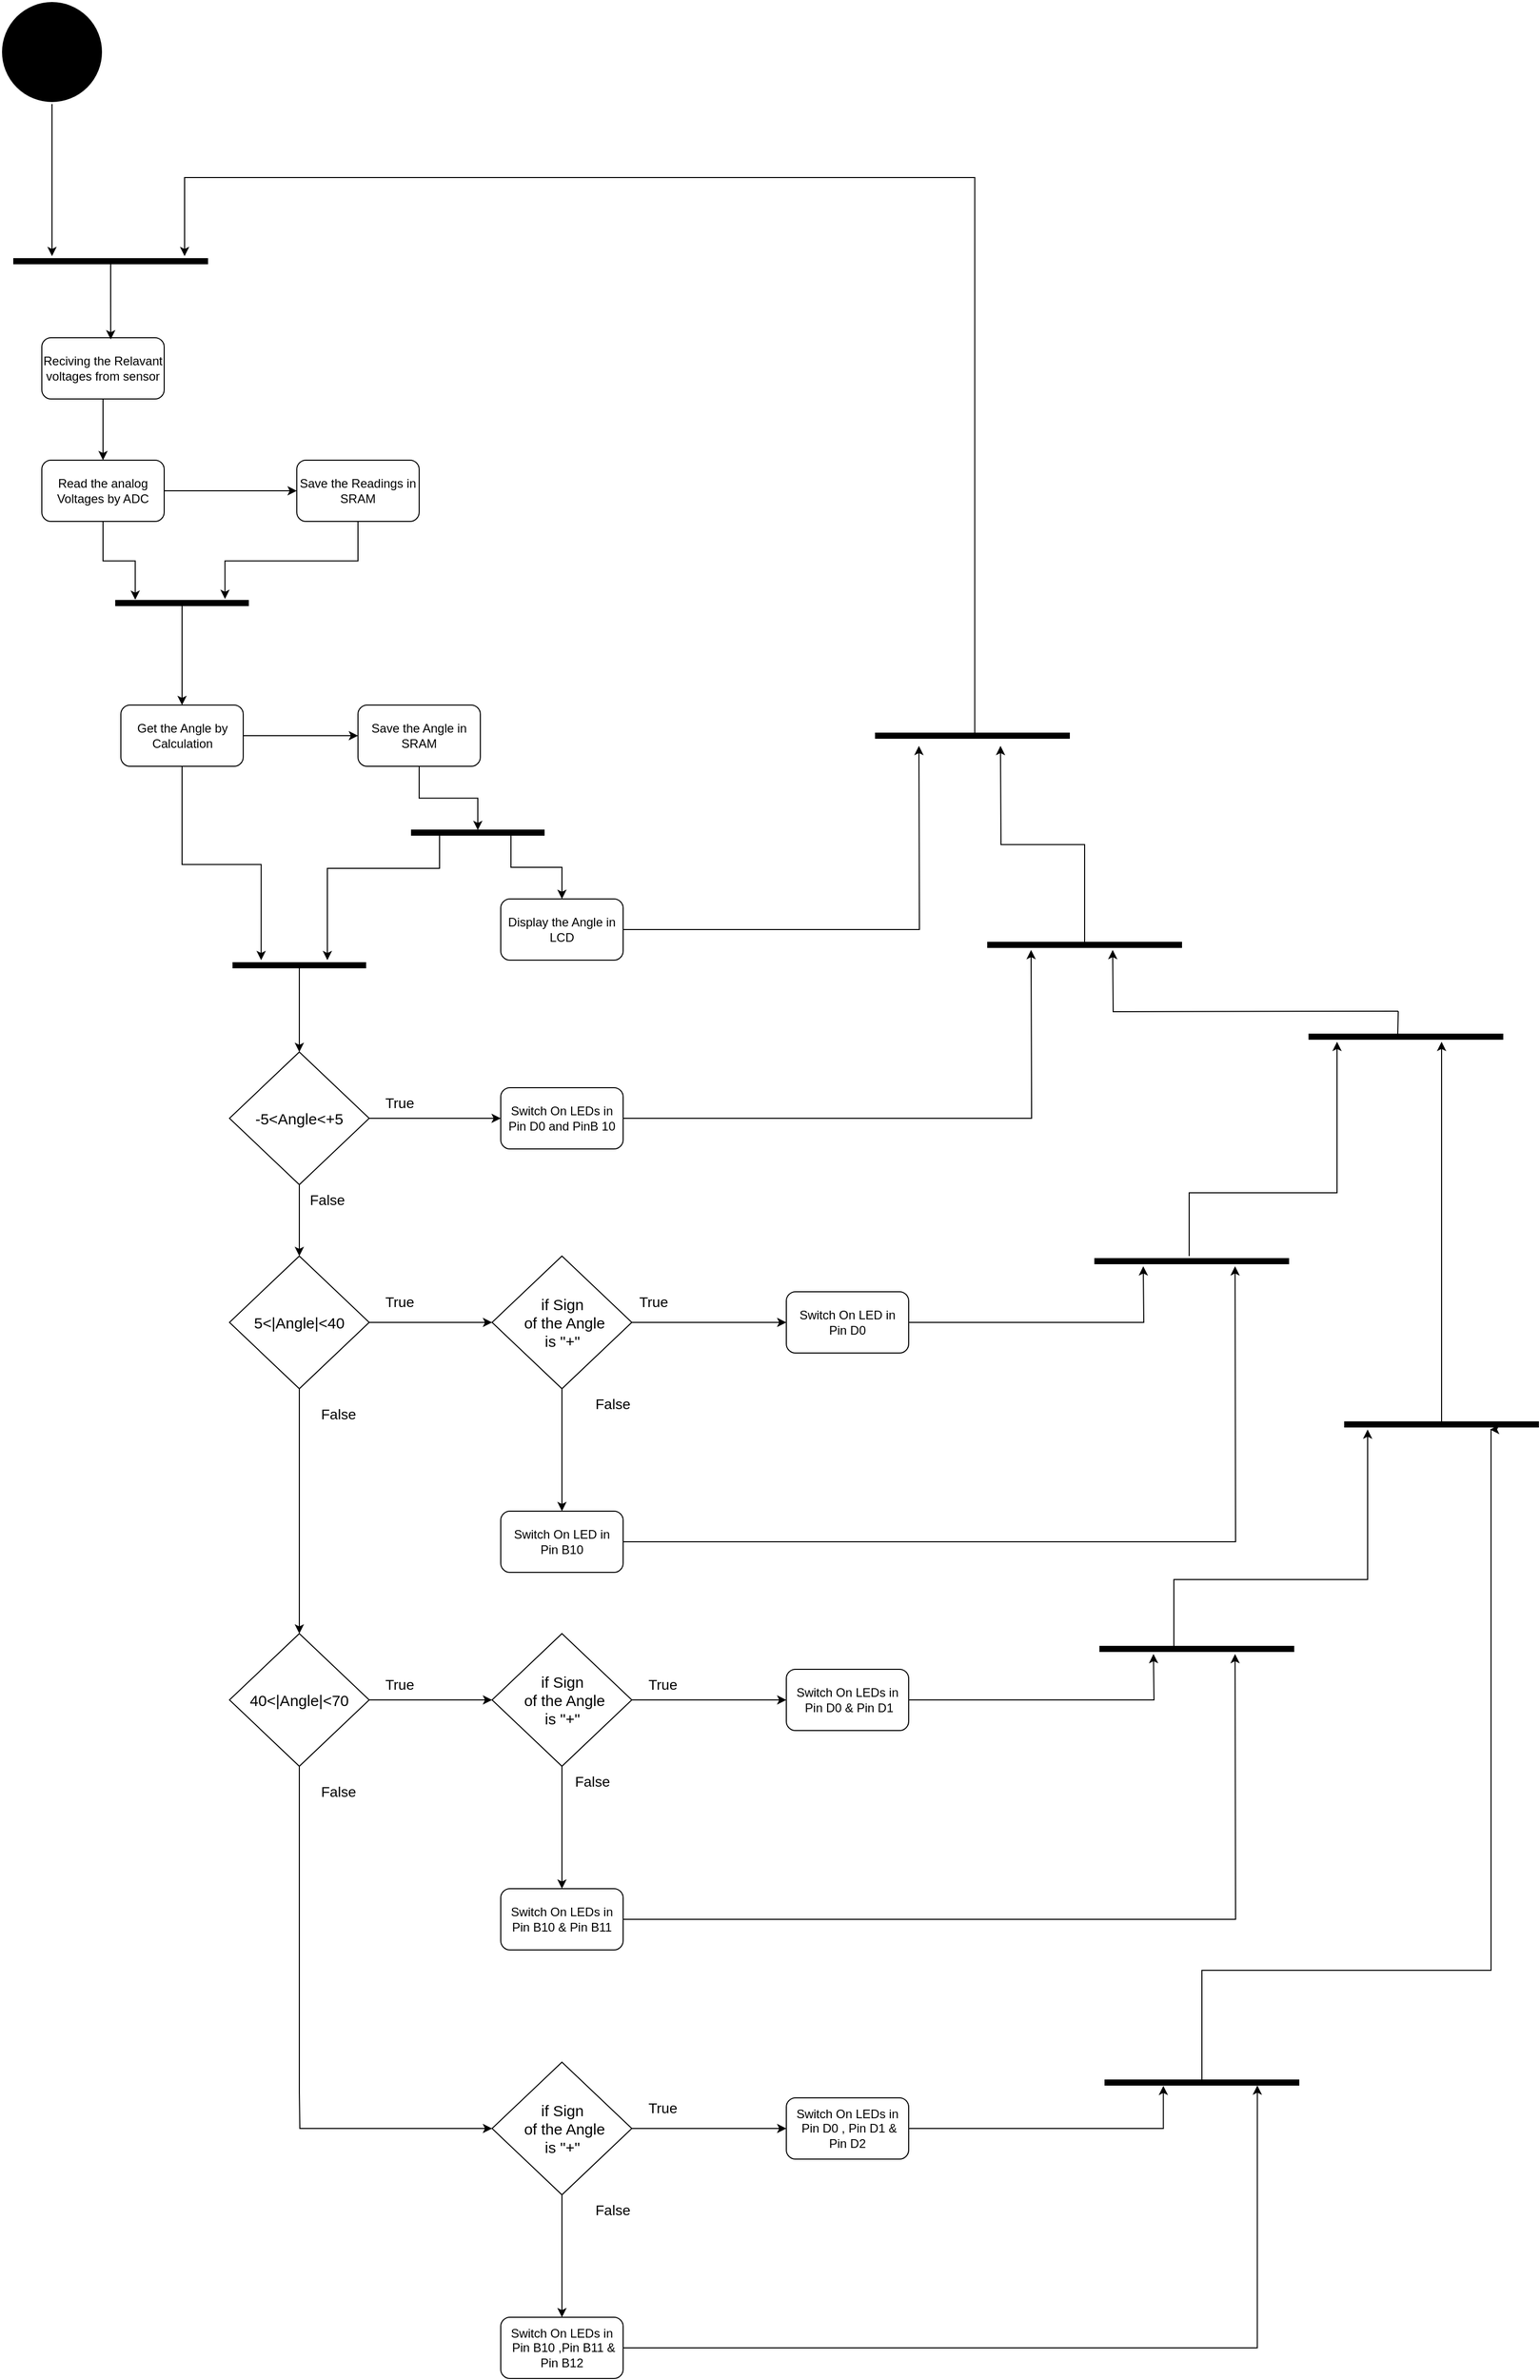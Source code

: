 <mxfile version="22.1.16" type="device">
  <diagram name="Page-1" id="--YLNqB3qI4TCeaFtrOx">
    <mxGraphModel dx="875" dy="1542" grid="1" gridSize="10" guides="1" tooltips="1" connect="1" arrows="1" fold="1" page="1" pageScale="1" pageWidth="850" pageHeight="1100" math="0" shadow="0">
      <root>
        <mxCell id="0" />
        <mxCell id="1" parent="0" />
        <mxCell id="v2P0E8yoznaXXu9y6qvT-101" style="edgeStyle=orthogonalEdgeStyle;rounded=0;orthogonalLoop=1;jettySize=auto;html=1;" edge="1" parent="1" source="v2P0E8yoznaXXu9y6qvT-1">
          <mxGeometry relative="1" as="geometry">
            <mxPoint x="370" y="90" as="targetPoint" />
          </mxGeometry>
        </mxCell>
        <mxCell id="v2P0E8yoznaXXu9y6qvT-1" value="" style="strokeWidth=2;html=1;shape=mxgraph.flowchart.start_2;whiteSpace=wrap;strokeColor=#FFFFFF;fillColor=#000000;" vertex="1" parent="1">
          <mxGeometry x="320" y="-160" width="100" height="100" as="geometry" />
        </mxCell>
        <mxCell id="v2P0E8yoznaXXu9y6qvT-5" style="edgeStyle=orthogonalEdgeStyle;rounded=0;orthogonalLoop=1;jettySize=auto;html=1;exitX=0.5;exitY=1;exitDx=0;exitDy=0;entryX=0.5;entryY=0;entryDx=0;entryDy=0;" edge="1" parent="1" source="v2P0E8yoznaXXu9y6qvT-2" target="v2P0E8yoznaXXu9y6qvT-4">
          <mxGeometry relative="1" as="geometry" />
        </mxCell>
        <mxCell id="v2P0E8yoznaXXu9y6qvT-2" value="Reciving the Relavant voltages from sensor" style="rounded=1;whiteSpace=wrap;html=1;" vertex="1" parent="1">
          <mxGeometry x="360" y="170" width="120" height="60" as="geometry" />
        </mxCell>
        <mxCell id="v2P0E8yoznaXXu9y6qvT-11" style="edgeStyle=orthogonalEdgeStyle;rounded=0;orthogonalLoop=1;jettySize=auto;html=1;exitX=1;exitY=0.5;exitDx=0;exitDy=0;entryX=0;entryY=0.5;entryDx=0;entryDy=0;" edge="1" parent="1" source="v2P0E8yoznaXXu9y6qvT-4" target="v2P0E8yoznaXXu9y6qvT-10">
          <mxGeometry relative="1" as="geometry" />
        </mxCell>
        <mxCell id="v2P0E8yoznaXXu9y6qvT-4" value="Read the analog Voltages by ADC" style="rounded=1;whiteSpace=wrap;html=1;" vertex="1" parent="1">
          <mxGeometry x="360" y="290" width="120" height="60" as="geometry" />
        </mxCell>
        <mxCell id="v2P0E8yoznaXXu9y6qvT-20" value="" style="edgeStyle=orthogonalEdgeStyle;rounded=0;orthogonalLoop=1;jettySize=auto;html=1;" edge="1" parent="1" source="v2P0E8yoznaXXu9y6qvT-6" target="v2P0E8yoznaXXu9y6qvT-8">
          <mxGeometry relative="1" as="geometry" />
        </mxCell>
        <mxCell id="v2P0E8yoznaXXu9y6qvT-6" value="Get the Angle by Calculation" style="rounded=1;whiteSpace=wrap;html=1;" vertex="1" parent="1">
          <mxGeometry x="437.5" y="530" width="120" height="60" as="geometry" />
        </mxCell>
        <mxCell id="v2P0E8yoznaXXu9y6qvT-25" value="" style="edgeStyle=orthogonalEdgeStyle;rounded=0;orthogonalLoop=1;jettySize=auto;html=1;" edge="1" parent="1" source="v2P0E8yoznaXXu9y6qvT-8" target="v2P0E8yoznaXXu9y6qvT-24">
          <mxGeometry relative="1" as="geometry" />
        </mxCell>
        <mxCell id="v2P0E8yoznaXXu9y6qvT-8" value="Save the Angle in SRAM" style="rounded=1;whiteSpace=wrap;html=1;" vertex="1" parent="1">
          <mxGeometry x="670" y="530" width="120" height="60" as="geometry" />
        </mxCell>
        <mxCell id="v2P0E8yoznaXXu9y6qvT-10" value="Save the Readings in SRAM" style="rounded=1;whiteSpace=wrap;html=1;" vertex="1" parent="1">
          <mxGeometry x="610" y="290" width="120" height="60" as="geometry" />
        </mxCell>
        <mxCell id="v2P0E8yoznaXXu9y6qvT-19" value="" style="edgeStyle=orthogonalEdgeStyle;rounded=0;orthogonalLoop=1;jettySize=auto;html=1;" edge="1" parent="1" source="v2P0E8yoznaXXu9y6qvT-12" target="v2P0E8yoznaXXu9y6qvT-6">
          <mxGeometry relative="1" as="geometry" />
        </mxCell>
        <mxCell id="v2P0E8yoznaXXu9y6qvT-12" value="" style="html=1;points=[];perimeter=orthogonalPerimeter;fillColor=strokeColor;rotation=90;" vertex="1" parent="1">
          <mxGeometry x="495" y="365" width="5" height="130" as="geometry" />
        </mxCell>
        <mxCell id="v2P0E8yoznaXXu9y6qvT-14" style="edgeStyle=orthogonalEdgeStyle;rounded=0;orthogonalLoop=1;jettySize=auto;html=1;exitX=0.5;exitY=1;exitDx=0;exitDy=0;entryX=-0.14;entryY=0.853;entryDx=0;entryDy=0;entryPerimeter=0;" edge="1" parent="1" source="v2P0E8yoznaXXu9y6qvT-4" target="v2P0E8yoznaXXu9y6qvT-12">
          <mxGeometry relative="1" as="geometry" />
        </mxCell>
        <mxCell id="v2P0E8yoznaXXu9y6qvT-17" style="edgeStyle=orthogonalEdgeStyle;rounded=0;orthogonalLoop=1;jettySize=auto;html=1;exitX=0.5;exitY=1;exitDx=0;exitDy=0;entryX=-0.3;entryY=0.176;entryDx=0;entryDy=0;entryPerimeter=0;" edge="1" parent="1" source="v2P0E8yoznaXXu9y6qvT-10" target="v2P0E8yoznaXXu9y6qvT-12">
          <mxGeometry relative="1" as="geometry" />
        </mxCell>
        <mxCell id="v2P0E8yoznaXXu9y6qvT-32" value="" style="edgeStyle=orthogonalEdgeStyle;rounded=0;orthogonalLoop=1;jettySize=auto;html=1;" edge="1" parent="1" source="v2P0E8yoznaXXu9y6qvT-21" target="v2P0E8yoznaXXu9y6qvT-31">
          <mxGeometry relative="1" as="geometry" />
        </mxCell>
        <mxCell id="v2P0E8yoznaXXu9y6qvT-21" value="" style="html=1;points=[];perimeter=orthogonalPerimeter;fillColor=strokeColor;rotation=90;" vertex="1" parent="1">
          <mxGeometry x="610" y="720" width="5" height="130" as="geometry" />
        </mxCell>
        <mxCell id="v2P0E8yoznaXXu9y6qvT-22" style="edgeStyle=orthogonalEdgeStyle;rounded=0;orthogonalLoop=1;jettySize=auto;html=1;exitX=0.5;exitY=1;exitDx=0;exitDy=0;entryX=-0.5;entryY=0.788;entryDx=0;entryDy=0;entryPerimeter=0;" edge="1" parent="1" source="v2P0E8yoznaXXu9y6qvT-6" target="v2P0E8yoznaXXu9y6qvT-21">
          <mxGeometry relative="1" as="geometry" />
        </mxCell>
        <mxCell id="v2P0E8yoznaXXu9y6qvT-27" value="" style="edgeStyle=orthogonalEdgeStyle;rounded=0;orthogonalLoop=1;jettySize=auto;html=1;" edge="1" parent="1" source="v2P0E8yoznaXXu9y6qvT-24">
          <mxGeometry relative="1" as="geometry">
            <mxPoint x="640" y="780" as="targetPoint" />
            <Array as="points">
              <mxPoint x="750" y="655" />
              <mxPoint x="750" y="690" />
              <mxPoint x="640" y="690" />
            </Array>
          </mxGeometry>
        </mxCell>
        <mxCell id="v2P0E8yoznaXXu9y6qvT-30" value="" style="edgeStyle=orthogonalEdgeStyle;rounded=0;orthogonalLoop=1;jettySize=auto;html=1;" edge="1" parent="1" source="v2P0E8yoznaXXu9y6qvT-24" target="v2P0E8yoznaXXu9y6qvT-28">
          <mxGeometry relative="1" as="geometry">
            <Array as="points">
              <mxPoint x="820" y="689" />
              <mxPoint x="870" y="689" />
            </Array>
          </mxGeometry>
        </mxCell>
        <mxCell id="v2P0E8yoznaXXu9y6qvT-24" value="" style="html=1;points=[];perimeter=orthogonalPerimeter;fillColor=strokeColor;rotation=90;" vertex="1" parent="1">
          <mxGeometry x="785" y="590" width="5" height="130" as="geometry" />
        </mxCell>
        <mxCell id="v2P0E8yoznaXXu9y6qvT-97" style="edgeStyle=orthogonalEdgeStyle;rounded=0;orthogonalLoop=1;jettySize=auto;html=1;exitX=1;exitY=0.5;exitDx=0;exitDy=0;" edge="1" parent="1" source="v2P0E8yoznaXXu9y6qvT-28">
          <mxGeometry relative="1" as="geometry">
            <mxPoint x="1220" y="570" as="targetPoint" />
          </mxGeometry>
        </mxCell>
        <mxCell id="v2P0E8yoznaXXu9y6qvT-28" value="Display the Angle in LCD" style="rounded=1;whiteSpace=wrap;html=1;" vertex="1" parent="1">
          <mxGeometry x="810" y="720" width="120" height="60" as="geometry" />
        </mxCell>
        <mxCell id="v2P0E8yoznaXXu9y6qvT-34" style="edgeStyle=orthogonalEdgeStyle;rounded=0;orthogonalLoop=1;jettySize=auto;html=1;exitX=1;exitY=0.5;exitDx=0;exitDy=0;entryX=0;entryY=0.5;entryDx=0;entryDy=0;" edge="1" parent="1" source="v2P0E8yoznaXXu9y6qvT-31" target="v2P0E8yoznaXXu9y6qvT-33">
          <mxGeometry relative="1" as="geometry" />
        </mxCell>
        <mxCell id="v2P0E8yoznaXXu9y6qvT-37" value="" style="edgeStyle=orthogonalEdgeStyle;rounded=0;orthogonalLoop=1;jettySize=auto;html=1;" edge="1" parent="1" source="v2P0E8yoznaXXu9y6qvT-31" target="v2P0E8yoznaXXu9y6qvT-36">
          <mxGeometry relative="1" as="geometry" />
        </mxCell>
        <mxCell id="v2P0E8yoznaXXu9y6qvT-31" value="&lt;font style=&quot;font-size: 15px;&quot;&gt;-5&amp;lt;Angle&amp;lt;+5&lt;/font&gt;" style="rhombus;whiteSpace=wrap;html=1;" vertex="1" parent="1">
          <mxGeometry x="544" y="870" width="137" height="130" as="geometry" />
        </mxCell>
        <mxCell id="v2P0E8yoznaXXu9y6qvT-95" style="edgeStyle=orthogonalEdgeStyle;rounded=0;orthogonalLoop=1;jettySize=auto;html=1;exitX=1;exitY=0.5;exitDx=0;exitDy=0;" edge="1" parent="1" source="v2P0E8yoznaXXu9y6qvT-33">
          <mxGeometry relative="1" as="geometry">
            <mxPoint x="1330" y="770" as="targetPoint" />
          </mxGeometry>
        </mxCell>
        <mxCell id="v2P0E8yoznaXXu9y6qvT-33" value="Switch On LEDs in Pin D0 and PinB 10" style="rounded=1;whiteSpace=wrap;html=1;" vertex="1" parent="1">
          <mxGeometry x="810" y="905" width="120" height="60" as="geometry" />
        </mxCell>
        <mxCell id="v2P0E8yoznaXXu9y6qvT-35" value="&lt;font style=&quot;font-size: 14px;&quot;&gt;True&lt;/font&gt;" style="text;html=1;strokeColor=none;fillColor=none;align=center;verticalAlign=middle;whiteSpace=wrap;rounded=0;" vertex="1" parent="1">
          <mxGeometry x="681" y="905" width="60" height="30" as="geometry" />
        </mxCell>
        <mxCell id="v2P0E8yoznaXXu9y6qvT-41" style="edgeStyle=orthogonalEdgeStyle;rounded=0;orthogonalLoop=1;jettySize=auto;html=1;exitX=1;exitY=0.5;exitDx=0;exitDy=0;entryX=0;entryY=0.5;entryDx=0;entryDy=0;" edge="1" parent="1" source="v2P0E8yoznaXXu9y6qvT-36" target="v2P0E8yoznaXXu9y6qvT-40">
          <mxGeometry relative="1" as="geometry" />
        </mxCell>
        <mxCell id="v2P0E8yoznaXXu9y6qvT-52" style="edgeStyle=orthogonalEdgeStyle;rounded=0;orthogonalLoop=1;jettySize=auto;html=1;exitX=0.5;exitY=1;exitDx=0;exitDy=0;entryX=0.5;entryY=0;entryDx=0;entryDy=0;" edge="1" parent="1" source="v2P0E8yoznaXXu9y6qvT-36" target="v2P0E8yoznaXXu9y6qvT-46">
          <mxGeometry relative="1" as="geometry" />
        </mxCell>
        <mxCell id="v2P0E8yoznaXXu9y6qvT-36" value="&lt;font style=&quot;font-size: 15px;&quot;&gt;5&amp;lt;|Angle|&amp;lt;40&lt;/font&gt;" style="rhombus;whiteSpace=wrap;html=1;" vertex="1" parent="1">
          <mxGeometry x="544" y="1070" width="137" height="130" as="geometry" />
        </mxCell>
        <mxCell id="v2P0E8yoznaXXu9y6qvT-38" value="&lt;font style=&quot;font-size: 14px;&quot;&gt;False&lt;/font&gt;" style="text;html=1;strokeColor=none;fillColor=none;align=center;verticalAlign=middle;whiteSpace=wrap;rounded=0;" vertex="1" parent="1">
          <mxGeometry x="610" y="1000" width="60" height="30" as="geometry" />
        </mxCell>
        <mxCell id="v2P0E8yoznaXXu9y6qvT-82" style="edgeStyle=orthogonalEdgeStyle;rounded=0;orthogonalLoop=1;jettySize=auto;html=1;exitX=1;exitY=0.5;exitDx=0;exitDy=0;" edge="1" parent="1" source="v2P0E8yoznaXXu9y6qvT-39">
          <mxGeometry relative="1" as="geometry">
            <mxPoint x="1440" y="1080" as="targetPoint" />
          </mxGeometry>
        </mxCell>
        <mxCell id="v2P0E8yoznaXXu9y6qvT-39" value="Switch On LED in&lt;br&gt;&amp;nbsp;Pin D0&amp;nbsp;" style="rounded=1;whiteSpace=wrap;html=1;" vertex="1" parent="1">
          <mxGeometry x="1090" y="1105" width="120" height="60" as="geometry" />
        </mxCell>
        <mxCell id="v2P0E8yoznaXXu9y6qvT-42" style="edgeStyle=orthogonalEdgeStyle;rounded=0;orthogonalLoop=1;jettySize=auto;html=1;exitX=1;exitY=0.5;exitDx=0;exitDy=0;entryX=0;entryY=0.5;entryDx=0;entryDy=0;" edge="1" parent="1" source="v2P0E8yoznaXXu9y6qvT-40" target="v2P0E8yoznaXXu9y6qvT-39">
          <mxGeometry relative="1" as="geometry" />
        </mxCell>
        <mxCell id="v2P0E8yoznaXXu9y6qvT-44" style="edgeStyle=orthogonalEdgeStyle;rounded=0;orthogonalLoop=1;jettySize=auto;html=1;exitX=0.5;exitY=1;exitDx=0;exitDy=0;entryX=0.5;entryY=0;entryDx=0;entryDy=0;" edge="1" parent="1" source="v2P0E8yoznaXXu9y6qvT-40" target="v2P0E8yoznaXXu9y6qvT-43">
          <mxGeometry relative="1" as="geometry" />
        </mxCell>
        <mxCell id="v2P0E8yoznaXXu9y6qvT-40" value="&lt;font style=&quot;font-size: 15px;&quot;&gt;if Sign&lt;br&gt;&amp;nbsp;of the Angle &lt;br&gt;is &quot;+&quot;&lt;/font&gt;" style="rhombus;whiteSpace=wrap;html=1;" vertex="1" parent="1">
          <mxGeometry x="801.5" y="1070" width="137" height="130" as="geometry" />
        </mxCell>
        <mxCell id="v2P0E8yoznaXXu9y6qvT-83" style="edgeStyle=orthogonalEdgeStyle;rounded=0;orthogonalLoop=1;jettySize=auto;html=1;exitX=1;exitY=0.5;exitDx=0;exitDy=0;" edge="1" parent="1" source="v2P0E8yoznaXXu9y6qvT-43">
          <mxGeometry relative="1" as="geometry">
            <mxPoint x="1530" y="1080" as="targetPoint" />
          </mxGeometry>
        </mxCell>
        <mxCell id="v2P0E8yoznaXXu9y6qvT-43" value="Switch On LED in&lt;br&gt;&amp;nbsp;Pin B10&amp;nbsp;" style="rounded=1;whiteSpace=wrap;html=1;" vertex="1" parent="1">
          <mxGeometry x="810" y="1320" width="120" height="60" as="geometry" />
        </mxCell>
        <mxCell id="v2P0E8yoznaXXu9y6qvT-45" style="edgeStyle=orthogonalEdgeStyle;rounded=0;orthogonalLoop=1;jettySize=auto;html=1;exitX=1;exitY=0.5;exitDx=0;exitDy=0;entryX=0;entryY=0.5;entryDx=0;entryDy=0;" edge="1" parent="1" source="v2P0E8yoznaXXu9y6qvT-46" target="v2P0E8yoznaXXu9y6qvT-49">
          <mxGeometry relative="1" as="geometry" />
        </mxCell>
        <mxCell id="v2P0E8yoznaXXu9y6qvT-66" style="edgeStyle=orthogonalEdgeStyle;rounded=0;orthogonalLoop=1;jettySize=auto;html=1;exitX=0.5;exitY=1;exitDx=0;exitDy=0;entryX=0;entryY=0.5;entryDx=0;entryDy=0;" edge="1" parent="1" source="v2P0E8yoznaXXu9y6qvT-46" target="v2P0E8yoznaXXu9y6qvT-60">
          <mxGeometry relative="1" as="geometry">
            <mxPoint x="710" y="1930" as="targetPoint" />
            <Array as="points">
              <mxPoint x="613" y="1890" />
              <mxPoint x="613" y="1890" />
              <mxPoint x="613" y="1925" />
            </Array>
          </mxGeometry>
        </mxCell>
        <mxCell id="v2P0E8yoznaXXu9y6qvT-46" value="&lt;font style=&quot;font-size: 15px;&quot;&gt;40&amp;lt;|Angle|&amp;lt;70&lt;/font&gt;" style="rhombus;whiteSpace=wrap;html=1;" vertex="1" parent="1">
          <mxGeometry x="544" y="1440" width="137" height="130" as="geometry" />
        </mxCell>
        <mxCell id="v2P0E8yoznaXXu9y6qvT-47" style="edgeStyle=orthogonalEdgeStyle;rounded=0;orthogonalLoop=1;jettySize=auto;html=1;exitX=1;exitY=0.5;exitDx=0;exitDy=0;entryX=0;entryY=0.5;entryDx=0;entryDy=0;" edge="1" parent="1" source="v2P0E8yoznaXXu9y6qvT-49">
          <mxGeometry relative="1" as="geometry">
            <mxPoint x="1090" y="1505" as="targetPoint" />
          </mxGeometry>
        </mxCell>
        <mxCell id="v2P0E8yoznaXXu9y6qvT-48" style="edgeStyle=orthogonalEdgeStyle;rounded=0;orthogonalLoop=1;jettySize=auto;html=1;exitX=0.5;exitY=1;exitDx=0;exitDy=0;entryX=0.5;entryY=0;entryDx=0;entryDy=0;" edge="1" parent="1" source="v2P0E8yoznaXXu9y6qvT-49" target="v2P0E8yoznaXXu9y6qvT-50">
          <mxGeometry relative="1" as="geometry" />
        </mxCell>
        <mxCell id="v2P0E8yoznaXXu9y6qvT-49" value="&lt;font style=&quot;font-size: 15px;&quot;&gt;if Sign&lt;br&gt;&amp;nbsp;of the Angle &lt;br&gt;is &quot;+&quot;&lt;/font&gt;" style="rhombus;whiteSpace=wrap;html=1;" vertex="1" parent="1">
          <mxGeometry x="801.5" y="1440" width="137" height="130" as="geometry" />
        </mxCell>
        <mxCell id="v2P0E8yoznaXXu9y6qvT-79" style="edgeStyle=orthogonalEdgeStyle;rounded=0;orthogonalLoop=1;jettySize=auto;html=1;exitX=1;exitY=0.5;exitDx=0;exitDy=0;" edge="1" parent="1" source="v2P0E8yoznaXXu9y6qvT-50">
          <mxGeometry relative="1" as="geometry">
            <mxPoint x="1530" y="1460" as="targetPoint" />
          </mxGeometry>
        </mxCell>
        <mxCell id="v2P0E8yoznaXXu9y6qvT-50" value="Switch On LEDs in&lt;br&gt;&amp;nbsp;Pin B10 &amp;amp; Pin B11&amp;nbsp;" style="rounded=1;whiteSpace=wrap;html=1;" vertex="1" parent="1">
          <mxGeometry x="810" y="1690" width="120" height="60" as="geometry" />
        </mxCell>
        <mxCell id="v2P0E8yoznaXXu9y6qvT-78" style="edgeStyle=orthogonalEdgeStyle;rounded=0;orthogonalLoop=1;jettySize=auto;html=1;exitX=1;exitY=0.5;exitDx=0;exitDy=0;" edge="1" parent="1" source="v2P0E8yoznaXXu9y6qvT-51">
          <mxGeometry relative="1" as="geometry">
            <mxPoint x="1450" y="1460" as="targetPoint" />
          </mxGeometry>
        </mxCell>
        <mxCell id="v2P0E8yoznaXXu9y6qvT-51" value="Switch On LEDs in&lt;br&gt;&amp;nbsp;Pin D0 &amp;amp; Pin D1" style="rounded=1;whiteSpace=wrap;html=1;" vertex="1" parent="1">
          <mxGeometry x="1090" y="1475" width="120" height="60" as="geometry" />
        </mxCell>
        <mxCell id="v2P0E8yoznaXXu9y6qvT-53" value="&lt;font style=&quot;font-size: 14px;&quot;&gt;True&lt;/font&gt;" style="text;html=1;strokeColor=none;fillColor=none;align=center;verticalAlign=middle;whiteSpace=wrap;rounded=0;" vertex="1" parent="1">
          <mxGeometry x="681" y="1100" width="60" height="30" as="geometry" />
        </mxCell>
        <mxCell id="v2P0E8yoznaXXu9y6qvT-54" value="&lt;font style=&quot;font-size: 14px;&quot;&gt;False&lt;/font&gt;" style="text;html=1;strokeColor=none;fillColor=none;align=center;verticalAlign=middle;whiteSpace=wrap;rounded=0;" vertex="1" parent="1">
          <mxGeometry x="621" y="1210" width="60" height="30" as="geometry" />
        </mxCell>
        <mxCell id="v2P0E8yoznaXXu9y6qvT-55" value="&lt;font style=&quot;font-size: 14px;&quot;&gt;True&lt;/font&gt;" style="text;html=1;strokeColor=none;fillColor=none;align=center;verticalAlign=middle;whiteSpace=wrap;rounded=0;" vertex="1" parent="1">
          <mxGeometry x="681" y="1475" width="60" height="30" as="geometry" />
        </mxCell>
        <mxCell id="v2P0E8yoznaXXu9y6qvT-58" style="edgeStyle=orthogonalEdgeStyle;rounded=0;orthogonalLoop=1;jettySize=auto;html=1;exitX=1;exitY=0.5;exitDx=0;exitDy=0;entryX=0;entryY=0.5;entryDx=0;entryDy=0;" edge="1" parent="1" source="v2P0E8yoznaXXu9y6qvT-60">
          <mxGeometry relative="1" as="geometry">
            <mxPoint x="1090" y="1925" as="targetPoint" />
          </mxGeometry>
        </mxCell>
        <mxCell id="v2P0E8yoznaXXu9y6qvT-59" style="edgeStyle=orthogonalEdgeStyle;rounded=0;orthogonalLoop=1;jettySize=auto;html=1;exitX=0.5;exitY=1;exitDx=0;exitDy=0;entryX=0.5;entryY=0;entryDx=0;entryDy=0;" edge="1" parent="1" source="v2P0E8yoznaXXu9y6qvT-60" target="v2P0E8yoznaXXu9y6qvT-61">
          <mxGeometry relative="1" as="geometry" />
        </mxCell>
        <mxCell id="v2P0E8yoznaXXu9y6qvT-60" value="&lt;font style=&quot;font-size: 15px;&quot;&gt;if Sign&lt;br&gt;&amp;nbsp;of the Angle &lt;br&gt;is &quot;+&quot;&lt;/font&gt;" style="rhombus;whiteSpace=wrap;html=1;" vertex="1" parent="1">
          <mxGeometry x="801.5" y="1860" width="137" height="130" as="geometry" />
        </mxCell>
        <mxCell id="v2P0E8yoznaXXu9y6qvT-75" style="edgeStyle=orthogonalEdgeStyle;rounded=0;orthogonalLoop=1;jettySize=auto;html=1;exitX=1;exitY=0.5;exitDx=0;exitDy=0;entryX=-0.076;entryY=0.786;entryDx=0;entryDy=0;entryPerimeter=0;" edge="1" parent="1" source="v2P0E8yoznaXXu9y6qvT-61" target="v2P0E8yoznaXXu9y6qvT-73">
          <mxGeometry relative="1" as="geometry">
            <mxPoint x="1550" y="1890" as="targetPoint" />
          </mxGeometry>
        </mxCell>
        <mxCell id="v2P0E8yoznaXXu9y6qvT-61" value="Switch On LEDs in&lt;br&gt;&amp;nbsp;Pin B10 ,Pin B11 &amp;amp; Pin B12" style="rounded=1;whiteSpace=wrap;html=1;" vertex="1" parent="1">
          <mxGeometry x="810" y="2110" width="120" height="60" as="geometry" />
        </mxCell>
        <mxCell id="v2P0E8yoznaXXu9y6qvT-74" style="edgeStyle=orthogonalEdgeStyle;rounded=0;orthogonalLoop=1;jettySize=auto;html=1;exitX=1;exitY=0.5;exitDx=0;exitDy=0;entryX=-0.14;entryY=0.301;entryDx=0;entryDy=0;entryPerimeter=0;" edge="1" parent="1" source="v2P0E8yoznaXXu9y6qvT-62" target="v2P0E8yoznaXXu9y6qvT-73">
          <mxGeometry relative="1" as="geometry">
            <mxPoint x="1460" y="1890" as="targetPoint" />
          </mxGeometry>
        </mxCell>
        <mxCell id="v2P0E8yoznaXXu9y6qvT-62" value="Switch On LEDs in&lt;br&gt;&amp;nbsp;Pin D0 , Pin D1 &amp;amp;&lt;br&gt;&amp;nbsp;Pin D2&amp;nbsp;" style="rounded=1;whiteSpace=wrap;html=1;" vertex="1" parent="1">
          <mxGeometry x="1090" y="1895" width="120" height="60" as="geometry" />
        </mxCell>
        <mxCell id="v2P0E8yoznaXXu9y6qvT-65" value="&lt;font style=&quot;font-size: 14px;&quot;&gt;False&lt;/font&gt;" style="text;html=1;strokeColor=none;fillColor=none;align=center;verticalAlign=middle;whiteSpace=wrap;rounded=0;" vertex="1" parent="1">
          <mxGeometry x="621" y="1580" width="60" height="30" as="geometry" />
        </mxCell>
        <mxCell id="v2P0E8yoznaXXu9y6qvT-67" value="&lt;font style=&quot;font-size: 14px;&quot;&gt;True&lt;/font&gt;" style="text;html=1;strokeColor=none;fillColor=none;align=center;verticalAlign=middle;whiteSpace=wrap;rounded=0;" vertex="1" parent="1">
          <mxGeometry x="930" y="1100" width="60" height="30" as="geometry" />
        </mxCell>
        <mxCell id="v2P0E8yoznaXXu9y6qvT-68" value="&lt;font style=&quot;font-size: 14px;&quot;&gt;False&lt;/font&gt;" style="text;html=1;strokeColor=none;fillColor=none;align=center;verticalAlign=middle;whiteSpace=wrap;rounded=0;" vertex="1" parent="1">
          <mxGeometry x="890" y="1200" width="60" height="30" as="geometry" />
        </mxCell>
        <mxCell id="v2P0E8yoznaXXu9y6qvT-69" value="&lt;font style=&quot;font-size: 14px;&quot;&gt;True&lt;/font&gt;" style="text;html=1;strokeColor=none;fillColor=none;align=center;verticalAlign=middle;whiteSpace=wrap;rounded=0;" vertex="1" parent="1">
          <mxGeometry x="938.5" y="1475" width="60" height="30" as="geometry" />
        </mxCell>
        <mxCell id="v2P0E8yoznaXXu9y6qvT-70" value="&lt;font style=&quot;font-size: 14px;&quot;&gt;False&lt;/font&gt;" style="text;html=1;strokeColor=none;fillColor=none;align=center;verticalAlign=middle;whiteSpace=wrap;rounded=0;" vertex="1" parent="1">
          <mxGeometry x="870" y="1570" width="60" height="30" as="geometry" />
        </mxCell>
        <mxCell id="v2P0E8yoznaXXu9y6qvT-71" value="&lt;font style=&quot;font-size: 14px;&quot;&gt;True&lt;/font&gt;" style="text;html=1;strokeColor=none;fillColor=none;align=center;verticalAlign=middle;whiteSpace=wrap;rounded=0;" vertex="1" parent="1">
          <mxGeometry x="938.5" y="1890" width="60" height="30" as="geometry" />
        </mxCell>
        <mxCell id="v2P0E8yoznaXXu9y6qvT-72" value="&lt;font style=&quot;font-size: 14px;&quot;&gt;False&lt;/font&gt;" style="text;html=1;strokeColor=none;fillColor=none;align=center;verticalAlign=middle;whiteSpace=wrap;rounded=0;" vertex="1" parent="1">
          <mxGeometry x="890" y="1990" width="60" height="30" as="geometry" />
        </mxCell>
        <mxCell id="v2P0E8yoznaXXu9y6qvT-87" style="edgeStyle=orthogonalEdgeStyle;rounded=0;orthogonalLoop=1;jettySize=auto;html=1;" edge="1" parent="1" source="v2P0E8yoznaXXu9y6qvT-73">
          <mxGeometry relative="1" as="geometry">
            <mxPoint x="1780" y="1240" as="targetPoint" />
            <Array as="points">
              <mxPoint x="1498" y="1770" />
              <mxPoint x="1781" y="1770" />
            </Array>
          </mxGeometry>
        </mxCell>
        <mxCell id="v2P0E8yoznaXXu9y6qvT-73" value="" style="html=1;points=[];perimeter=orthogonalPerimeter;fillColor=strokeColor;rotation=-90;" vertex="1" parent="1">
          <mxGeometry x="1495" y="1785" width="5" height="190" as="geometry" />
        </mxCell>
        <mxCell id="v2P0E8yoznaXXu9y6qvT-86" style="edgeStyle=orthogonalEdgeStyle;rounded=0;orthogonalLoop=1;jettySize=auto;html=1;" edge="1" parent="1" source="v2P0E8yoznaXXu9y6qvT-77">
          <mxGeometry relative="1" as="geometry">
            <mxPoint x="1660" y="1240" as="targetPoint" />
            <Array as="points">
              <mxPoint x="1470" y="1387" />
              <mxPoint x="1660" y="1387" />
              <mxPoint x="1660" y="1270" />
            </Array>
          </mxGeometry>
        </mxCell>
        <mxCell id="v2P0E8yoznaXXu9y6qvT-77" value="" style="html=1;points=[];perimeter=orthogonalPerimeter;fillColor=strokeColor;rotation=-90;" vertex="1" parent="1">
          <mxGeometry x="1490" y="1360" width="5" height="190" as="geometry" />
        </mxCell>
        <mxCell id="v2P0E8yoznaXXu9y6qvT-89" style="edgeStyle=orthogonalEdgeStyle;rounded=0;orthogonalLoop=1;jettySize=auto;html=1;" edge="1" parent="1">
          <mxGeometry relative="1" as="geometry">
            <mxPoint x="1630" y="860" as="targetPoint" />
            <mxPoint x="1485" y="1070" as="sourcePoint" />
            <Array as="points">
              <mxPoint x="1485" y="1008" />
              <mxPoint x="1630" y="1008" />
            </Array>
          </mxGeometry>
        </mxCell>
        <mxCell id="v2P0E8yoznaXXu9y6qvT-81" value="" style="html=1;points=[];perimeter=orthogonalPerimeter;fillColor=strokeColor;rotation=-90;" vertex="1" parent="1">
          <mxGeometry x="1485" y="980" width="5" height="190" as="geometry" />
        </mxCell>
        <mxCell id="v2P0E8yoznaXXu9y6qvT-90" style="edgeStyle=orthogonalEdgeStyle;rounded=0;orthogonalLoop=1;jettySize=auto;html=1;" edge="1" parent="1" source="v2P0E8yoznaXXu9y6qvT-84">
          <mxGeometry relative="1" as="geometry">
            <mxPoint x="1732.5" y="860" as="targetPoint" />
          </mxGeometry>
        </mxCell>
        <mxCell id="v2P0E8yoznaXXu9y6qvT-84" value="" style="html=1;points=[];perimeter=orthogonalPerimeter;fillColor=strokeColor;rotation=-90;" vertex="1" parent="1">
          <mxGeometry x="1730" y="1140" width="5" height="190" as="geometry" />
        </mxCell>
        <mxCell id="v2P0E8yoznaXXu9y6qvT-104" style="edgeStyle=orthogonalEdgeStyle;rounded=0;orthogonalLoop=1;jettySize=auto;html=1;" edge="1" parent="1">
          <mxGeometry relative="1" as="geometry">
            <mxPoint x="1410.0" y="770" as="targetPoint" />
            <mxPoint x="1690" y="830" as="sourcePoint" />
          </mxGeometry>
        </mxCell>
        <mxCell id="v2P0E8yoznaXXu9y6qvT-88" value="" style="html=1;points=[];perimeter=orthogonalPerimeter;fillColor=strokeColor;rotation=-90;" vertex="1" parent="1">
          <mxGeometry x="1695" y="760" width="5" height="190" as="geometry" />
        </mxCell>
        <mxCell id="v2P0E8yoznaXXu9y6qvT-98" style="edgeStyle=orthogonalEdgeStyle;rounded=0;orthogonalLoop=1;jettySize=auto;html=1;" edge="1" parent="1" source="v2P0E8yoznaXXu9y6qvT-91">
          <mxGeometry relative="1" as="geometry">
            <mxPoint x="1300" y="570" as="targetPoint" />
          </mxGeometry>
        </mxCell>
        <mxCell id="v2P0E8yoznaXXu9y6qvT-91" value="" style="html=1;points=[];perimeter=orthogonalPerimeter;fillColor=strokeColor;rotation=-90;" vertex="1" parent="1">
          <mxGeometry x="1380" y="670" width="5" height="190" as="geometry" />
        </mxCell>
        <mxCell id="v2P0E8yoznaXXu9y6qvT-100" style="edgeStyle=orthogonalEdgeStyle;rounded=0;orthogonalLoop=1;jettySize=auto;html=1;exitX=0.881;exitY=0.512;exitDx=0;exitDy=0;exitPerimeter=0;" edge="1" parent="1" source="v2P0E8yoznaXXu9y6qvT-96">
          <mxGeometry relative="1" as="geometry">
            <mxPoint x="500" y="90" as="targetPoint" />
            <mxPoint x="1275.16" y="550" as="sourcePoint" />
            <Array as="points">
              <mxPoint x="1275" y="13" />
              <mxPoint x="500" y="13" />
            </Array>
          </mxGeometry>
        </mxCell>
        <mxCell id="v2P0E8yoznaXXu9y6qvT-96" value="" style="html=1;points=[];perimeter=orthogonalPerimeter;fillColor=strokeColor;rotation=-90;" vertex="1" parent="1">
          <mxGeometry x="1270" y="465" width="5" height="190" as="geometry" />
        </mxCell>
        <mxCell id="v2P0E8yoznaXXu9y6qvT-99" value="" style="html=1;points=[];perimeter=orthogonalPerimeter;fillColor=strokeColor;rotation=-90;" vertex="1" parent="1">
          <mxGeometry x="425" width="5" height="190" as="geometry" />
        </mxCell>
        <mxCell id="v2P0E8yoznaXXu9y6qvT-103" style="edgeStyle=orthogonalEdgeStyle;rounded=0;orthogonalLoop=1;jettySize=auto;html=1;entryX=0.563;entryY=0.027;entryDx=0;entryDy=0;entryPerimeter=0;" edge="1" parent="1" source="v2P0E8yoznaXXu9y6qvT-99" target="v2P0E8yoznaXXu9y6qvT-2">
          <mxGeometry relative="1" as="geometry" />
        </mxCell>
        <mxCell id="v2P0E8yoznaXXu9y6qvT-105" value="" style="endArrow=none;html=1;rounded=0;exitX=0.792;exitY=0.458;exitDx=0;exitDy=0;exitPerimeter=0;" edge="1" parent="1" source="v2P0E8yoznaXXu9y6qvT-88">
          <mxGeometry width="50" height="50" relative="1" as="geometry">
            <mxPoint x="1650" y="940" as="sourcePoint" />
            <mxPoint x="1690" y="830" as="targetPoint" />
          </mxGeometry>
        </mxCell>
      </root>
    </mxGraphModel>
  </diagram>
</mxfile>
